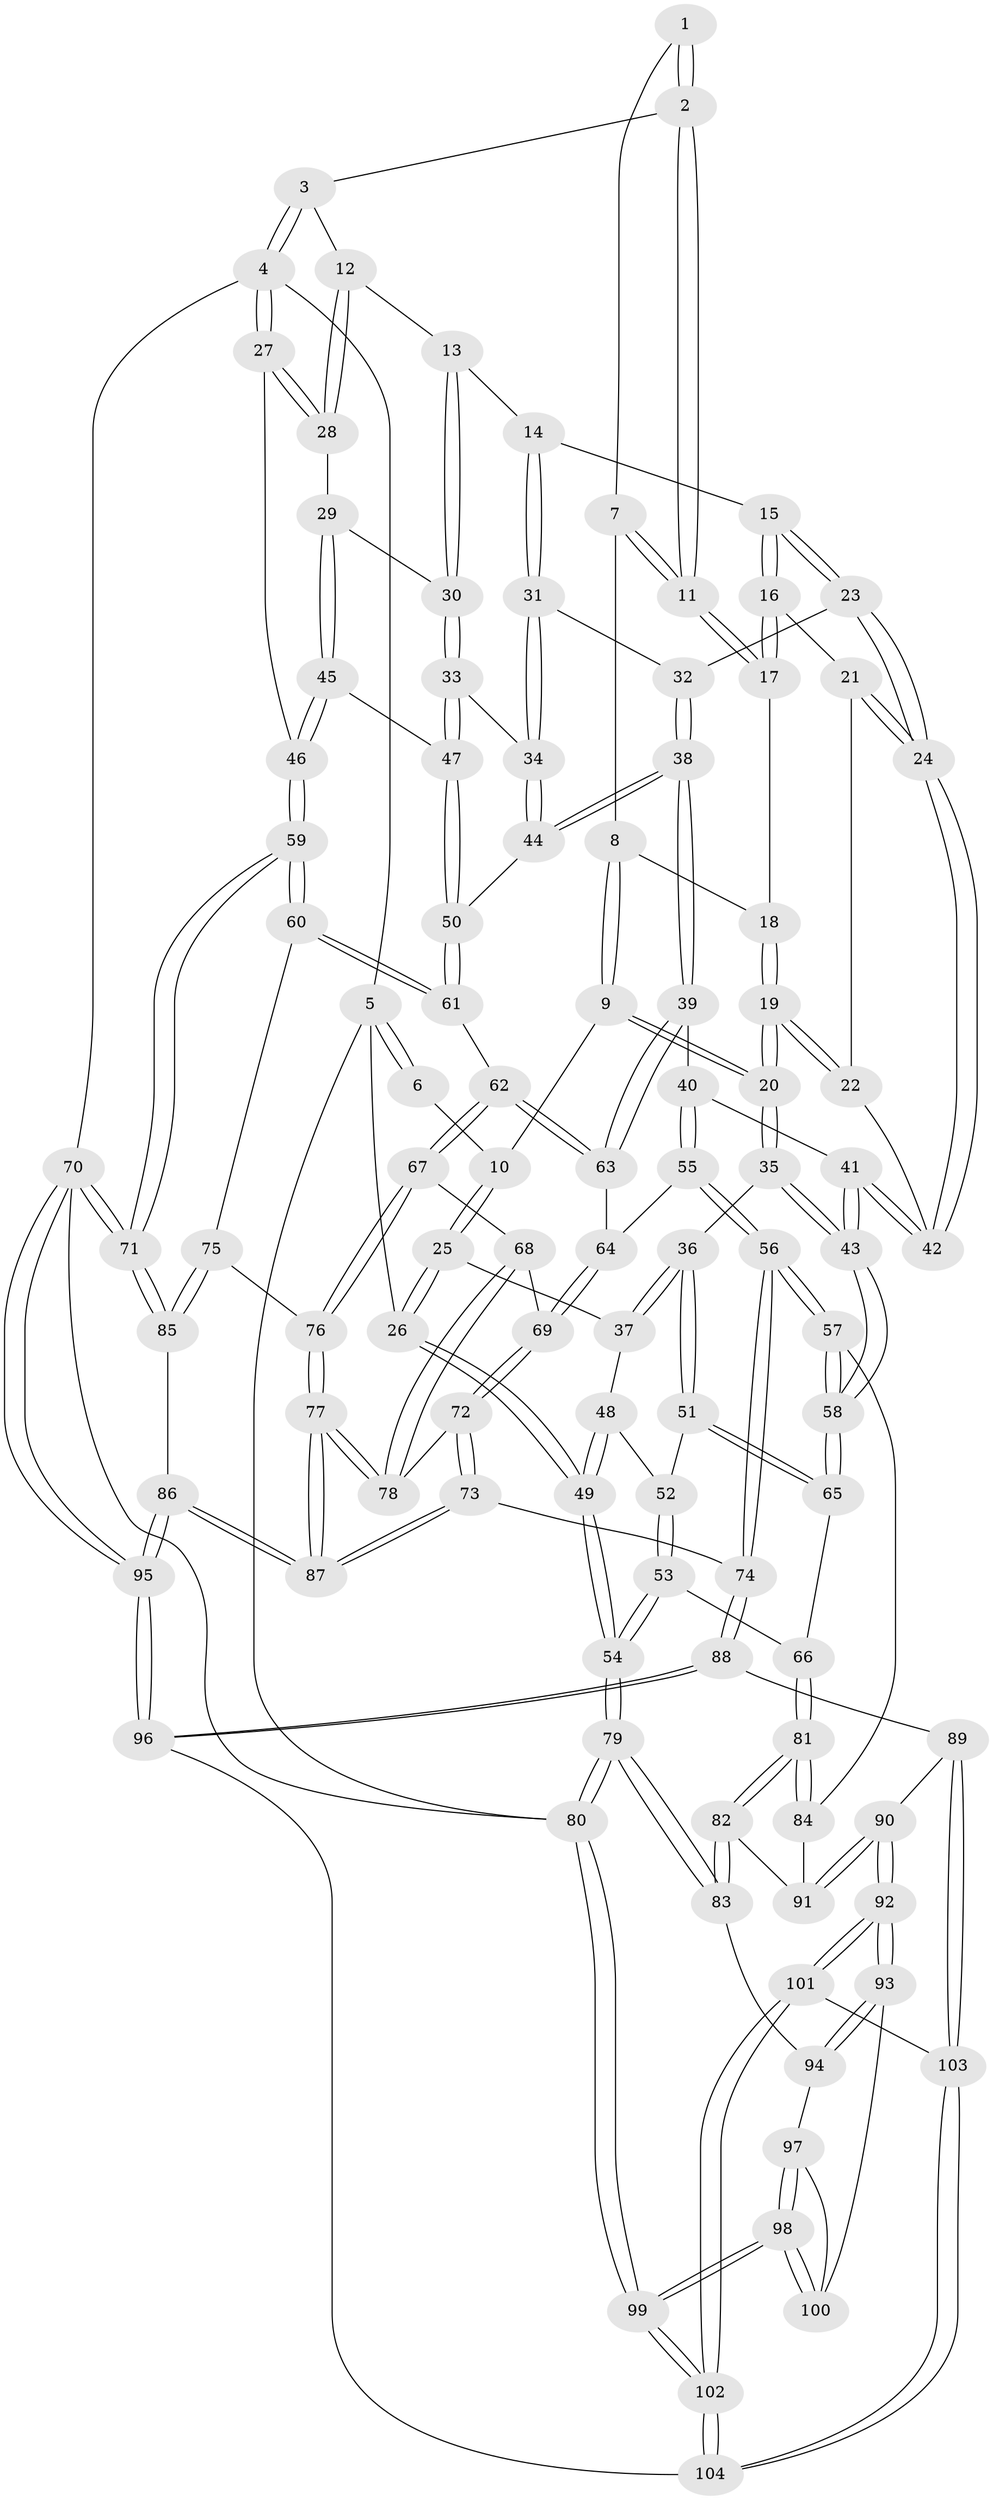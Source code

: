 // Generated by graph-tools (version 1.1) at 2025/16/03/09/25 04:16:49]
// undirected, 104 vertices, 257 edges
graph export_dot {
graph [start="1"]
  node [color=gray90,style=filled];
  1 [pos="+0.40873655682484583+0"];
  2 [pos="+0.7439079580211815+0"];
  3 [pos="+0.8076843673408426+0"];
  4 [pos="+1+0"];
  5 [pos="+0+0"];
  6 [pos="+0.19515179315752776+0"];
  7 [pos="+0.41222171384847506+0"];
  8 [pos="+0.39794735141582627+0.050573526871150826"];
  9 [pos="+0.32661479765656504+0.13882378493738454"];
  10 [pos="+0.22001109738783964+0.10784987479845433"];
  11 [pos="+0.5738546869977172+0.0977308923769424"];
  12 [pos="+0.7967703578746694+0.0875930036826076"];
  13 [pos="+0.7861347018232325+0.09964963402385274"];
  14 [pos="+0.7639625622695568+0.12414572339932359"];
  15 [pos="+0.7070110211184208+0.14336704963677277"];
  16 [pos="+0.5862071602680379+0.1290335059870017"];
  17 [pos="+0.5736301902772649+0.09932664322867277"];
  18 [pos="+0.47635890353337346+0.1174680559483902"];
  19 [pos="+0.46833230141146487+0.22548001871530174"];
  20 [pos="+0.3830338269195552+0.30616964965328763"];
  21 [pos="+0.5854538907397425+0.1326314920105787"];
  22 [pos="+0.48066306033638573+0.22197740546254294"];
  23 [pos="+0.6459071362587808+0.23083540154372117"];
  24 [pos="+0.6095712548395462+0.23550978051670052"];
  25 [pos="+0.10509304065903716+0.1843846204525783"];
  26 [pos="+0+0"];
  27 [pos="+1+0.19657742443818713"];
  28 [pos="+0.8447079181222403+0.1363530556533001"];
  29 [pos="+0.8820378689884496+0.2610906030370913"];
  30 [pos="+0.8174451310238641+0.2926742375820682"];
  31 [pos="+0.7460024105516528+0.2544621566885569"];
  32 [pos="+0.6647673984869623+0.2419487952118978"];
  33 [pos="+0.79892405234045+0.3023583123596422"];
  34 [pos="+0.7673286627933695+0.31118615156202034"];
  35 [pos="+0.37900789853152084+0.328690784048097"];
  36 [pos="+0.3096756062292776+0.3301736017803209"];
  37 [pos="+0.12856968824492493+0.24589903218669218"];
  38 [pos="+0.6885550671516066+0.3824308496295642"];
  39 [pos="+0.6777477873649436+0.39245763640232373"];
  40 [pos="+0.5980356095497925+0.3710003568329832"];
  41 [pos="+0.5869475675445334+0.36162037522262835"];
  42 [pos="+0.6057767858813748+0.24030467543034384"];
  43 [pos="+0.38081464376854146+0.33150632097359445"];
  44 [pos="+0.7532725616388108+0.3373706443622931"];
  45 [pos="+1+0.32312864638365885"];
  46 [pos="+1+0.3337112248969182"];
  47 [pos="+0.8930621399376908+0.38523252884291104"];
  48 [pos="+0.09435805057537394+0.3349149361971977"];
  49 [pos="+0+0.4149010199007579"];
  50 [pos="+0.8506541888948824+0.42270354531449494"];
  51 [pos="+0.16961265355541422+0.44018884277840903"];
  52 [pos="+0.10674370316265347+0.36956503745643515"];
  53 [pos="+0+0.514864762934625"];
  54 [pos="+0+0.476561962595961"];
  55 [pos="+0.5257738881773796+0.5468403968848401"];
  56 [pos="+0.4276747144295332+0.582572815038403"];
  57 [pos="+0.3913064824260281+0.566475359338109"];
  58 [pos="+0.38879798037467667+0.561038962793552"];
  59 [pos="+1+0.5130231544045715"];
  60 [pos="+0.9993955208112445+0.5462369674322366"];
  61 [pos="+0.8374719598348596+0.5185217204234668"];
  62 [pos="+0.797729808647748+0.5375950314455529"];
  63 [pos="+0.6863144362085812+0.420616151996612"];
  64 [pos="+0.6124055443048981+0.5560714046298708"];
  65 [pos="+0.16413975863647398+0.49944004291990424"];
  66 [pos="+0.09571257869527489+0.5590604869036014"];
  67 [pos="+0.7923046482729595+0.5487470720034718"];
  68 [pos="+0.7145362963672947+0.5858899614894226"];
  69 [pos="+0.6507264991322519+0.589793948327151"];
  70 [pos="+1+1"];
  71 [pos="+1+0.7936393825088448"];
  72 [pos="+0.6413644620444787+0.6316272822665642"];
  73 [pos="+0.575677057985518+0.7557976135742276"];
  74 [pos="+0.5230791063641633+0.751802912663753"];
  75 [pos="+0.8914203753739216+0.6796777579041436"];
  76 [pos="+0.8174055856876251+0.6527487096680539"];
  77 [pos="+0.7422993792752635+0.7601123710098399"];
  78 [pos="+0.7200362156828024+0.6957716308817131"];
  79 [pos="+0+0.8329778055965116"];
  80 [pos="+0+1"];
  81 [pos="+0.12662043464503278+0.6860579448894693"];
  82 [pos="+0.11804161440624665+0.7153004003238885"];
  83 [pos="+0.09868328623199336+0.756102876957827"];
  84 [pos="+0.3533463536829728+0.6071149670462329"];
  85 [pos="+0.9444749015882611+0.8131650807793357"];
  86 [pos="+0.7693127998417286+0.9094018478101145"];
  87 [pos="+0.7237366439501427+0.8313144642696941"];
  88 [pos="+0.47430964066445613+0.8162125404005844"];
  89 [pos="+0.40095235139215185+0.8572044349300183"];
  90 [pos="+0.32489342659831605+0.8073238684115093"];
  91 [pos="+0.31909416750357633+0.7416462435583889"];
  92 [pos="+0.1726338308050453+0.8500448130502355"];
  93 [pos="+0.1672828198505394+0.8458956110375566"];
  94 [pos="+0.09932534426441775+0.7569907584538249"];
  95 [pos="+0.7244778691487616+1"];
  96 [pos="+0.6953349574776724+1"];
  97 [pos="+0.052403665623287334+0.9074834083795504"];
  98 [pos="+0+1"];
  99 [pos="+0+1"];
  100 [pos="+0.10068904001122958+0.9084976754964362"];
  101 [pos="+0.18332063066876958+0.8821561811726899"];
  102 [pos="+0+1"];
  103 [pos="+0.35884352043396767+1"];
  104 [pos="+0.38308547186313363+1"];
  1 -- 2;
  1 -- 2;
  1 -- 7;
  2 -- 3;
  2 -- 11;
  2 -- 11;
  3 -- 4;
  3 -- 4;
  3 -- 12;
  4 -- 5;
  4 -- 27;
  4 -- 27;
  4 -- 70;
  5 -- 6;
  5 -- 6;
  5 -- 26;
  5 -- 80;
  6 -- 10;
  7 -- 8;
  7 -- 11;
  7 -- 11;
  8 -- 9;
  8 -- 9;
  8 -- 18;
  9 -- 10;
  9 -- 20;
  9 -- 20;
  10 -- 25;
  10 -- 25;
  11 -- 17;
  11 -- 17;
  12 -- 13;
  12 -- 28;
  12 -- 28;
  13 -- 14;
  13 -- 30;
  13 -- 30;
  14 -- 15;
  14 -- 31;
  14 -- 31;
  15 -- 16;
  15 -- 16;
  15 -- 23;
  15 -- 23;
  16 -- 17;
  16 -- 17;
  16 -- 21;
  17 -- 18;
  18 -- 19;
  18 -- 19;
  19 -- 20;
  19 -- 20;
  19 -- 22;
  19 -- 22;
  20 -- 35;
  20 -- 35;
  21 -- 22;
  21 -- 24;
  21 -- 24;
  22 -- 42;
  23 -- 24;
  23 -- 24;
  23 -- 32;
  24 -- 42;
  24 -- 42;
  25 -- 26;
  25 -- 26;
  25 -- 37;
  26 -- 49;
  26 -- 49;
  27 -- 28;
  27 -- 28;
  27 -- 46;
  28 -- 29;
  29 -- 30;
  29 -- 45;
  29 -- 45;
  30 -- 33;
  30 -- 33;
  31 -- 32;
  31 -- 34;
  31 -- 34;
  32 -- 38;
  32 -- 38;
  33 -- 34;
  33 -- 47;
  33 -- 47;
  34 -- 44;
  34 -- 44;
  35 -- 36;
  35 -- 43;
  35 -- 43;
  36 -- 37;
  36 -- 37;
  36 -- 51;
  36 -- 51;
  37 -- 48;
  38 -- 39;
  38 -- 39;
  38 -- 44;
  38 -- 44;
  39 -- 40;
  39 -- 63;
  39 -- 63;
  40 -- 41;
  40 -- 55;
  40 -- 55;
  41 -- 42;
  41 -- 42;
  41 -- 43;
  41 -- 43;
  43 -- 58;
  43 -- 58;
  44 -- 50;
  45 -- 46;
  45 -- 46;
  45 -- 47;
  46 -- 59;
  46 -- 59;
  47 -- 50;
  47 -- 50;
  48 -- 49;
  48 -- 49;
  48 -- 52;
  49 -- 54;
  49 -- 54;
  50 -- 61;
  50 -- 61;
  51 -- 52;
  51 -- 65;
  51 -- 65;
  52 -- 53;
  52 -- 53;
  53 -- 54;
  53 -- 54;
  53 -- 66;
  54 -- 79;
  54 -- 79;
  55 -- 56;
  55 -- 56;
  55 -- 64;
  56 -- 57;
  56 -- 57;
  56 -- 74;
  56 -- 74;
  57 -- 58;
  57 -- 58;
  57 -- 84;
  58 -- 65;
  58 -- 65;
  59 -- 60;
  59 -- 60;
  59 -- 71;
  59 -- 71;
  60 -- 61;
  60 -- 61;
  60 -- 75;
  61 -- 62;
  62 -- 63;
  62 -- 63;
  62 -- 67;
  62 -- 67;
  63 -- 64;
  64 -- 69;
  64 -- 69;
  65 -- 66;
  66 -- 81;
  66 -- 81;
  67 -- 68;
  67 -- 76;
  67 -- 76;
  68 -- 69;
  68 -- 78;
  68 -- 78;
  69 -- 72;
  69 -- 72;
  70 -- 71;
  70 -- 71;
  70 -- 95;
  70 -- 95;
  70 -- 80;
  71 -- 85;
  71 -- 85;
  72 -- 73;
  72 -- 73;
  72 -- 78;
  73 -- 74;
  73 -- 87;
  73 -- 87;
  74 -- 88;
  74 -- 88;
  75 -- 76;
  75 -- 85;
  75 -- 85;
  76 -- 77;
  76 -- 77;
  77 -- 78;
  77 -- 78;
  77 -- 87;
  77 -- 87;
  79 -- 80;
  79 -- 80;
  79 -- 83;
  79 -- 83;
  80 -- 99;
  80 -- 99;
  81 -- 82;
  81 -- 82;
  81 -- 84;
  81 -- 84;
  82 -- 83;
  82 -- 83;
  82 -- 91;
  83 -- 94;
  84 -- 91;
  85 -- 86;
  86 -- 87;
  86 -- 87;
  86 -- 95;
  86 -- 95;
  88 -- 89;
  88 -- 96;
  88 -- 96;
  89 -- 90;
  89 -- 103;
  89 -- 103;
  90 -- 91;
  90 -- 91;
  90 -- 92;
  90 -- 92;
  92 -- 93;
  92 -- 93;
  92 -- 101;
  92 -- 101;
  93 -- 94;
  93 -- 94;
  93 -- 100;
  94 -- 97;
  95 -- 96;
  95 -- 96;
  96 -- 104;
  97 -- 98;
  97 -- 98;
  97 -- 100;
  98 -- 99;
  98 -- 99;
  98 -- 100;
  98 -- 100;
  99 -- 102;
  99 -- 102;
  101 -- 102;
  101 -- 102;
  101 -- 103;
  102 -- 104;
  102 -- 104;
  103 -- 104;
  103 -- 104;
}
